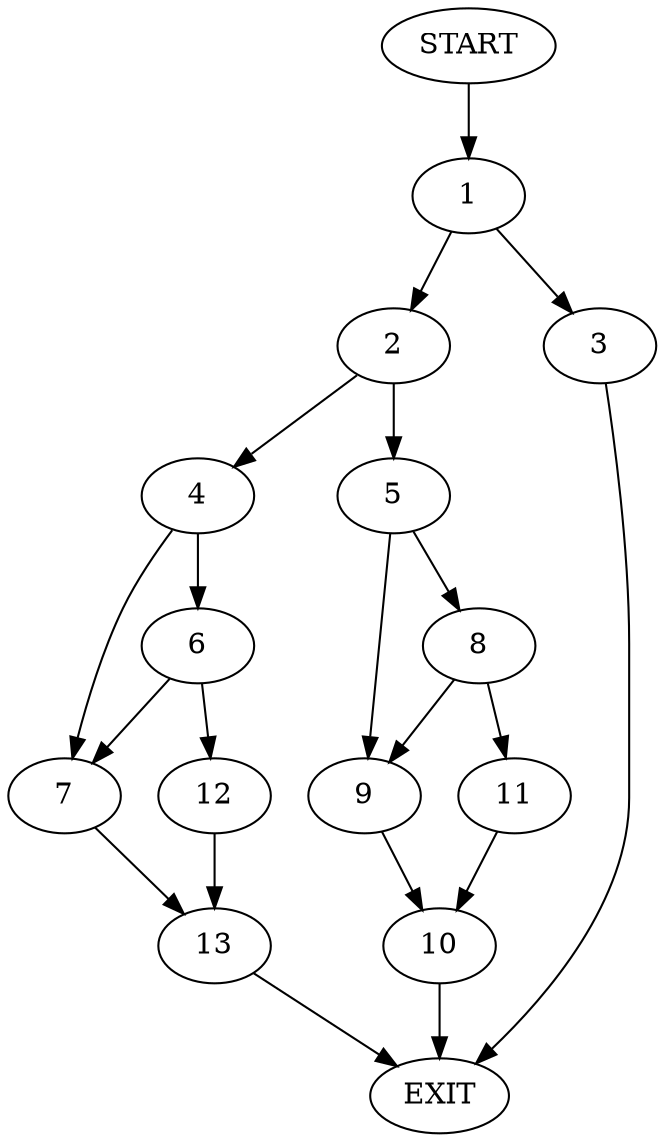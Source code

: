 digraph {
0 [label="START"]
14 [label="EXIT"]
0 -> 1
1 -> 2
1 -> 3
3 -> 14
2 -> 4
2 -> 5
4 -> 6
4 -> 7
5 -> 8
5 -> 9
9 -> 10
8 -> 11
8 -> 9
11 -> 10
10 -> 14
6 -> 7
6 -> 12
7 -> 13
12 -> 13
13 -> 14
}
